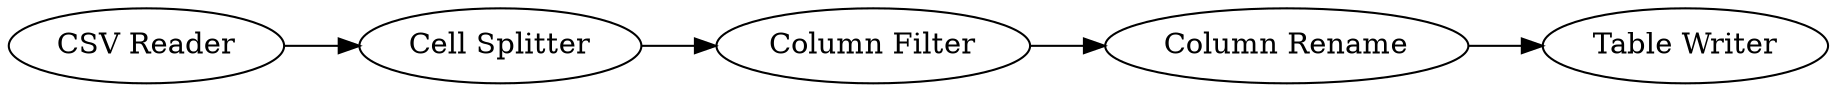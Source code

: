 digraph {
	2 -> 3
	1 -> 2
	3 -> 4
	4 -> 5
	5 [label="Table Writer"]
	1 [label="CSV Reader"]
	4 [label="Column Rename"]
	3 [label="Column Filter"]
	2 [label="Cell Splitter"]
	rankdir=LR
}
